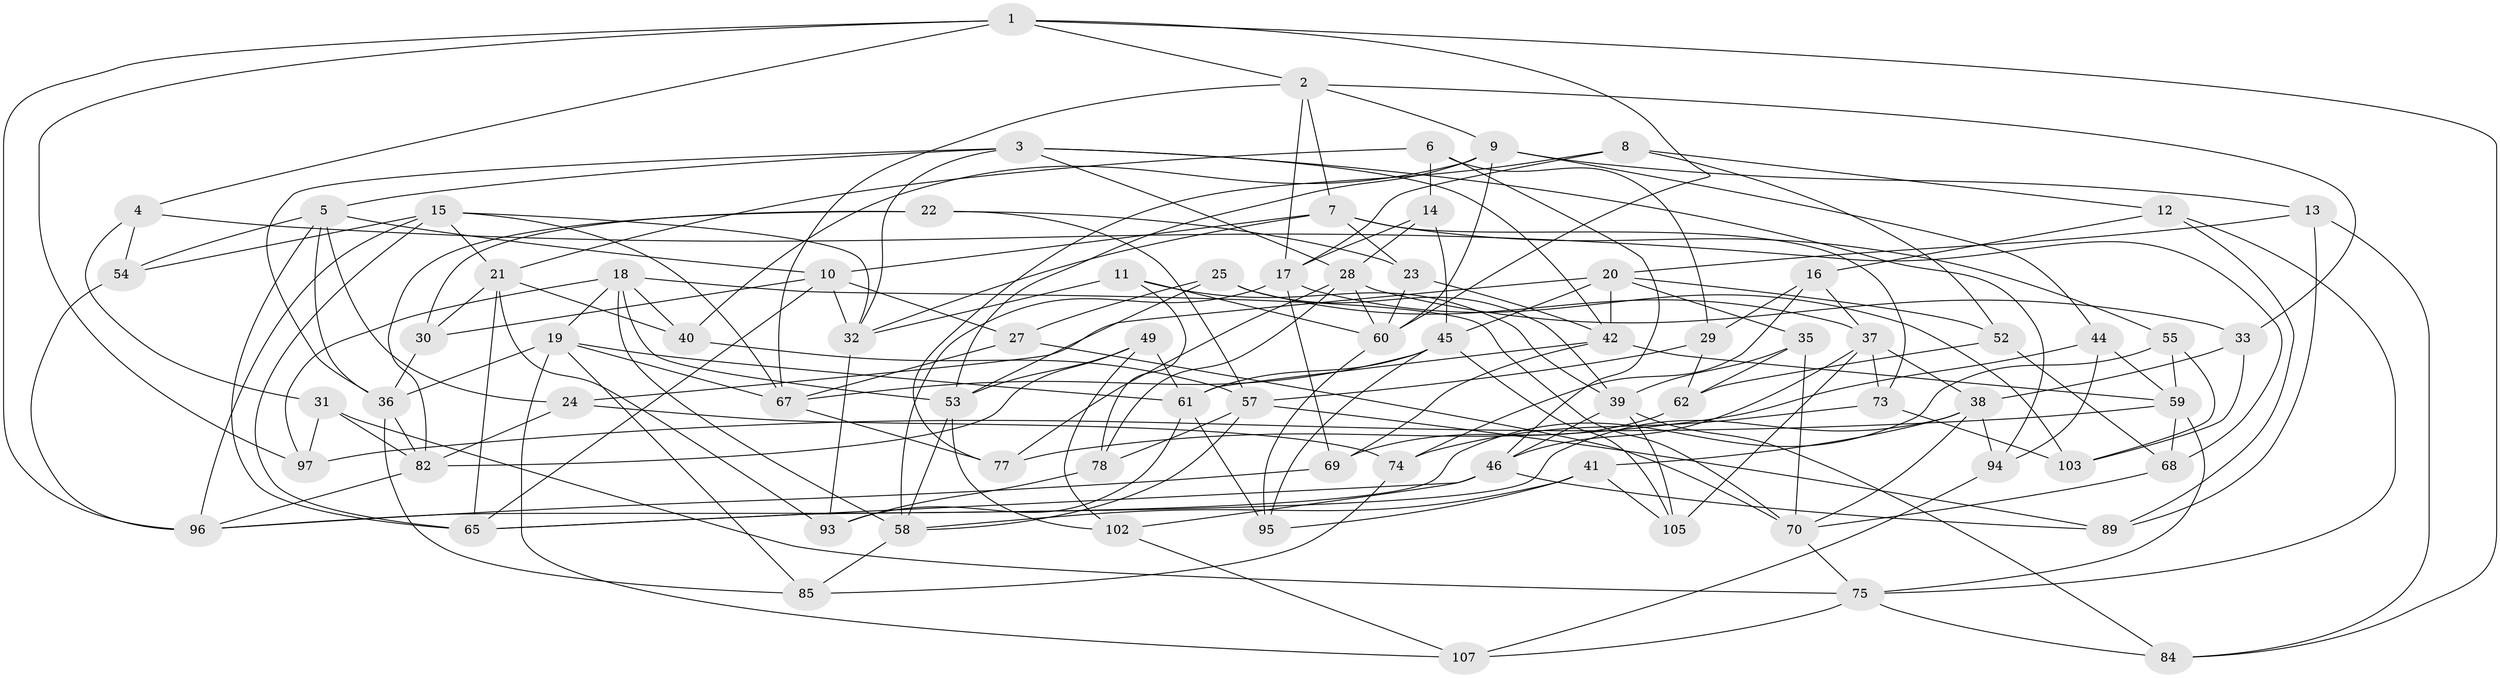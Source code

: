 // original degree distribution, {4: 1.0}
// Generated by graph-tools (version 1.1) at 2025/11/02/27/25 16:11:46]
// undirected, 77 vertices, 188 edges
graph export_dot {
graph [start="1"]
  node [color=gray90,style=filled];
  1 [super="+63"];
  2 [super="+80"];
  3 [super="+26"];
  4;
  5 [super="+108"];
  6;
  7 [super="+34"];
  8;
  9 [super="+81"];
  10 [super="+87"];
  11;
  12;
  13;
  14;
  15 [super="+79"];
  16;
  17 [super="+51"];
  18 [super="+64"];
  19 [super="+86"];
  20 [super="+90"];
  21 [super="+104"];
  22;
  23;
  24;
  25;
  27;
  28 [super="+50"];
  29;
  30;
  31;
  32 [super="+56"];
  33;
  35;
  36 [super="+71"];
  37 [super="+92"];
  38 [super="+88"];
  39 [super="+101"];
  40;
  41;
  42 [super="+43"];
  44;
  45 [super="+48"];
  46 [super="+47"];
  49;
  52;
  53 [super="+98"];
  54;
  55;
  57 [super="+111"];
  58 [super="+76"];
  59 [super="+72"];
  60 [super="+66"];
  61 [super="+83"];
  62;
  65 [super="+110"];
  67 [super="+109"];
  68;
  69;
  70 [super="+91"];
  73;
  74;
  75 [super="+100"];
  77;
  78;
  82 [super="+99"];
  84;
  85;
  89;
  93;
  94;
  95;
  96 [super="+106"];
  97;
  102;
  103;
  105;
  107;
  1 -- 2;
  1 -- 4;
  1 -- 60;
  1 -- 96;
  1 -- 84;
  1 -- 97;
  2 -- 7;
  2 -- 33;
  2 -- 17;
  2 -- 67;
  2 -- 9;
  3 -- 94;
  3 -- 5;
  3 -- 42;
  3 -- 32;
  3 -- 36;
  3 -- 28;
  4 -- 68;
  4 -- 31;
  4 -- 54;
  5 -- 65;
  5 -- 36;
  5 -- 24;
  5 -- 10;
  5 -- 54;
  6 -- 29;
  6 -- 21;
  6 -- 46;
  6 -- 14;
  7 -- 73;
  7 -- 23;
  7 -- 10;
  7 -- 55;
  7 -- 32;
  8 -- 52;
  8 -- 12;
  8 -- 77;
  8 -- 17;
  9 -- 44;
  9 -- 53;
  9 -- 13;
  9 -- 40;
  9 -- 60;
  10 -- 30;
  10 -- 32;
  10 -- 65;
  10 -- 27;
  11 -- 78;
  11 -- 39;
  11 -- 32;
  11 -- 60;
  12 -- 89;
  12 -- 16;
  12 -- 75;
  13 -- 89;
  13 -- 84;
  13 -- 20;
  14 -- 17;
  14 -- 45;
  14 -- 28;
  15 -- 32;
  15 -- 54;
  15 -- 67;
  15 -- 65;
  15 -- 21;
  15 -- 96;
  16 -- 74;
  16 -- 29;
  16 -- 37;
  17 -- 69;
  17 -- 103;
  17 -- 58;
  18 -- 97;
  18 -- 40;
  18 -- 53;
  18 -- 19;
  18 -- 58;
  18 -- 70;
  19 -- 107;
  19 -- 61;
  19 -- 67;
  19 -- 36;
  19 -- 85;
  20 -- 24;
  20 -- 35;
  20 -- 45;
  20 -- 42;
  20 -- 52;
  21 -- 65;
  21 -- 30;
  21 -- 40;
  21 -- 93;
  22 -- 23;
  22 -- 30;
  22 -- 57;
  22 -- 82;
  23 -- 60;
  23 -- 42;
  24 -- 74;
  24 -- 82;
  25 -- 37;
  25 -- 53;
  25 -- 27;
  25 -- 39;
  27 -- 70;
  27 -- 67;
  28 -- 78;
  28 -- 33;
  28 -- 77;
  28 -- 60;
  29 -- 62;
  29 -- 57;
  30 -- 36;
  31 -- 97;
  31 -- 82;
  31 -- 75;
  32 -- 93;
  33 -- 103;
  33 -- 38;
  35 -- 62;
  35 -- 70;
  35 -- 39;
  36 -- 85;
  36 -- 82;
  37 -- 73;
  37 -- 105;
  37 -- 38;
  37 -- 46;
  38 -- 94;
  38 -- 65;
  38 -- 70;
  38 -- 41;
  39 -- 84;
  39 -- 105;
  39 -- 46;
  40 -- 57;
  41 -- 95;
  41 -- 105;
  41 -- 58;
  42 -- 59;
  42 -- 69;
  42 -- 61;
  44 -- 94;
  44 -- 77;
  44 -- 59;
  45 -- 67;
  45 -- 105;
  45 -- 61;
  45 -- 95;
  46 -- 89;
  46 -- 102;
  46 -- 65;
  49 -- 102;
  49 -- 61;
  49 -- 82;
  49 -- 53;
  52 -- 68;
  52 -- 62;
  53 -- 58;
  53 -- 102;
  54 -- 96;
  55 -- 103;
  55 -- 59;
  55 -- 96;
  57 -- 78;
  57 -- 89;
  57 -- 58;
  58 -- 85;
  59 -- 68;
  59 -- 97;
  59 -- 75;
  60 -- 95;
  61 -- 95;
  61 -- 93;
  62 -- 69;
  67 -- 77;
  68 -- 70;
  69 -- 96;
  70 -- 75;
  73 -- 74;
  73 -- 103;
  74 -- 85;
  75 -- 84;
  75 -- 107;
  78 -- 93;
  82 -- 96;
  94 -- 107;
  102 -- 107;
}
